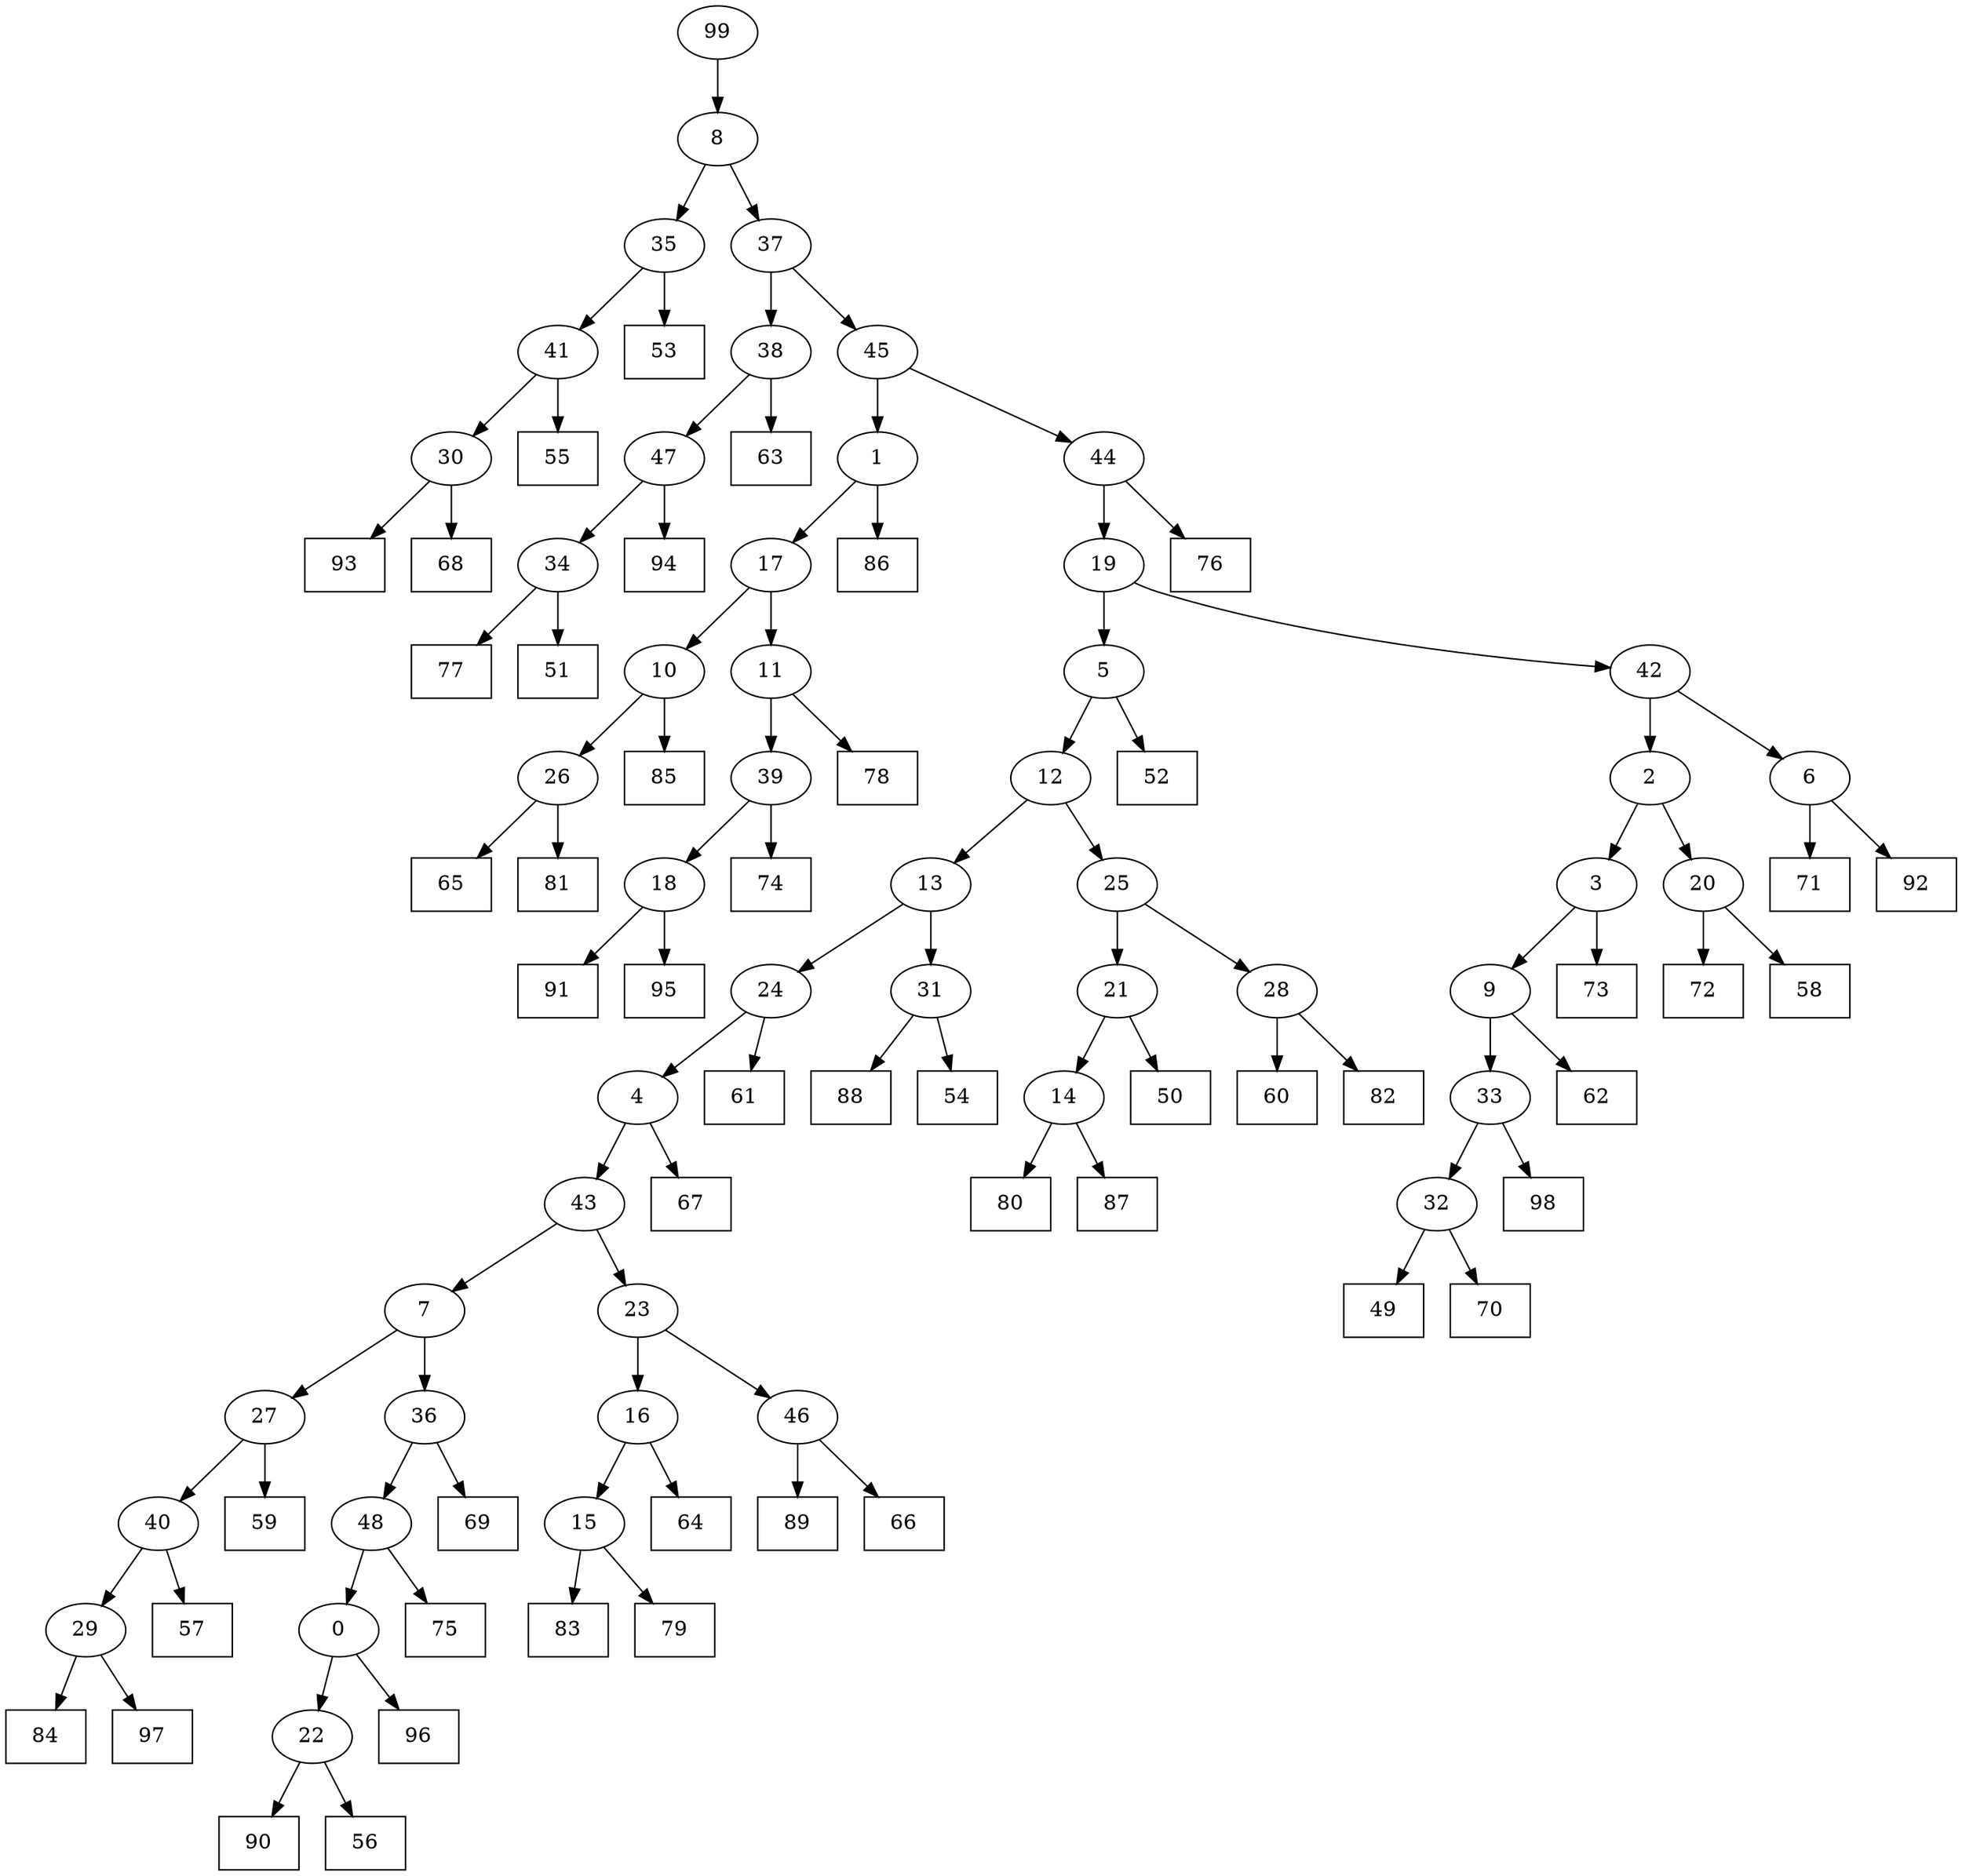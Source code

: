 digraph G {
0[label="0"];
1[label="1"];
2[label="2"];
3[label="3"];
4[label="4"];
5[label="5"];
6[label="6"];
7[label="7"];
8[label="8"];
9[label="9"];
10[label="10"];
11[label="11"];
12[label="12"];
13[label="13"];
14[label="14"];
15[label="15"];
16[label="16"];
17[label="17"];
18[label="18"];
19[label="19"];
20[label="20"];
21[label="21"];
22[label="22"];
23[label="23"];
24[label="24"];
25[label="25"];
26[label="26"];
27[label="27"];
28[label="28"];
29[label="29"];
30[label="30"];
31[label="31"];
32[label="32"];
33[label="33"];
34[label="34"];
35[label="35"];
36[label="36"];
37[label="37"];
38[label="38"];
39[label="39"];
40[label="40"];
41[label="41"];
42[label="42"];
43[label="43"];
44[label="44"];
45[label="45"];
46[label="46"];
47[label="47"];
48[label="48"];
49[shape=box,label="83"];
50[shape=box,label="65"];
51[shape=box,label="93"];
52[shape=box,label="76"];
53[shape=box,label="75"];
54[shape=box,label="91"];
55[shape=box,label="71"];
56[shape=box,label="89"];
57[shape=box,label="72"];
58[shape=box,label="49"];
59[shape=box,label="94"];
60[shape=box,label="77"];
61[shape=box,label="92"];
62[shape=box,label="63"];
63[shape=box,label="68"];
64[shape=box,label="81"];
65[shape=box,label="90"];
66[shape=box,label="73"];
67[shape=box,label="56"];
68[shape=box,label="60"];
69[shape=box,label="70"];
70[shape=box,label="88"];
71[shape=box,label="52"];
72[shape=box,label="59"];
73[shape=box,label="62"];
74[shape=box,label="74"];
75[shape=box,label="95"];
76[shape=box,label="80"];
77[shape=box,label="86"];
78[shape=box,label="57"];
79[shape=box,label="58"];
80[shape=box,label="61"];
81[shape=box,label="84"];
82[shape=box,label="66"];
83[shape=box,label="85"];
84[shape=box,label="97"];
85[shape=box,label="98"];
86[shape=box,label="96"];
87[shape=box,label="53"];
88[shape=box,label="50"];
89[shape=box,label="64"];
90[shape=box,label="79"];
91[shape=box,label="55"];
92[shape=box,label="51"];
93[shape=box,label="78"];
94[shape=box,label="69"];
95[shape=box,label="82"];
96[shape=box,label="87"];
97[shape=box,label="67"];
98[shape=box,label="54"];
99[label="99"];
18->75 ;
14->96 ;
32->58 ;
5->71 ;
30->51 ;
22->65 ;
38->62 ;
39->18 ;
29->81 ;
3->66 ;
30->63 ;
12->25 ;
0->86 ;
8->37 ;
1->77 ;
46->82 ;
25->28 ;
20->79 ;
34->60 ;
16->89 ;
8->35 ;
27->72 ;
26->64 ;
9->73 ;
47->59 ;
37->38 ;
10->26 ;
26->50 ;
31->70 ;
35->41 ;
41->91 ;
23->46 ;
46->56 ;
33->85 ;
47->34 ;
34->92 ;
21->14 ;
14->76 ;
1->17 ;
37->45 ;
45->1 ;
99->8 ;
19->42 ;
9->33 ;
48->0 ;
40->29 ;
29->84 ;
18->54 ;
44->52 ;
7->36 ;
15->49 ;
41->30 ;
21->88 ;
35->87 ;
28->68 ;
48->53 ;
11->93 ;
33->32 ;
17->11 ;
11->39 ;
32->69 ;
6->61 ;
36->94 ;
38->47 ;
4->97 ;
43->23 ;
23->16 ;
44->19 ;
45->44 ;
13->24 ;
24->80 ;
15->90 ;
31->98 ;
39->74 ;
4->43 ;
43->7 ;
7->27 ;
27->40 ;
3->9 ;
12->13 ;
13->31 ;
36->48 ;
42->6 ;
6->55 ;
24->4 ;
17->10 ;
10->83 ;
28->95 ;
0->22 ;
22->67 ;
40->78 ;
2->20 ;
20->57 ;
16->15 ;
19->5 ;
5->12 ;
25->21 ;
42->2 ;
2->3 ;
}
